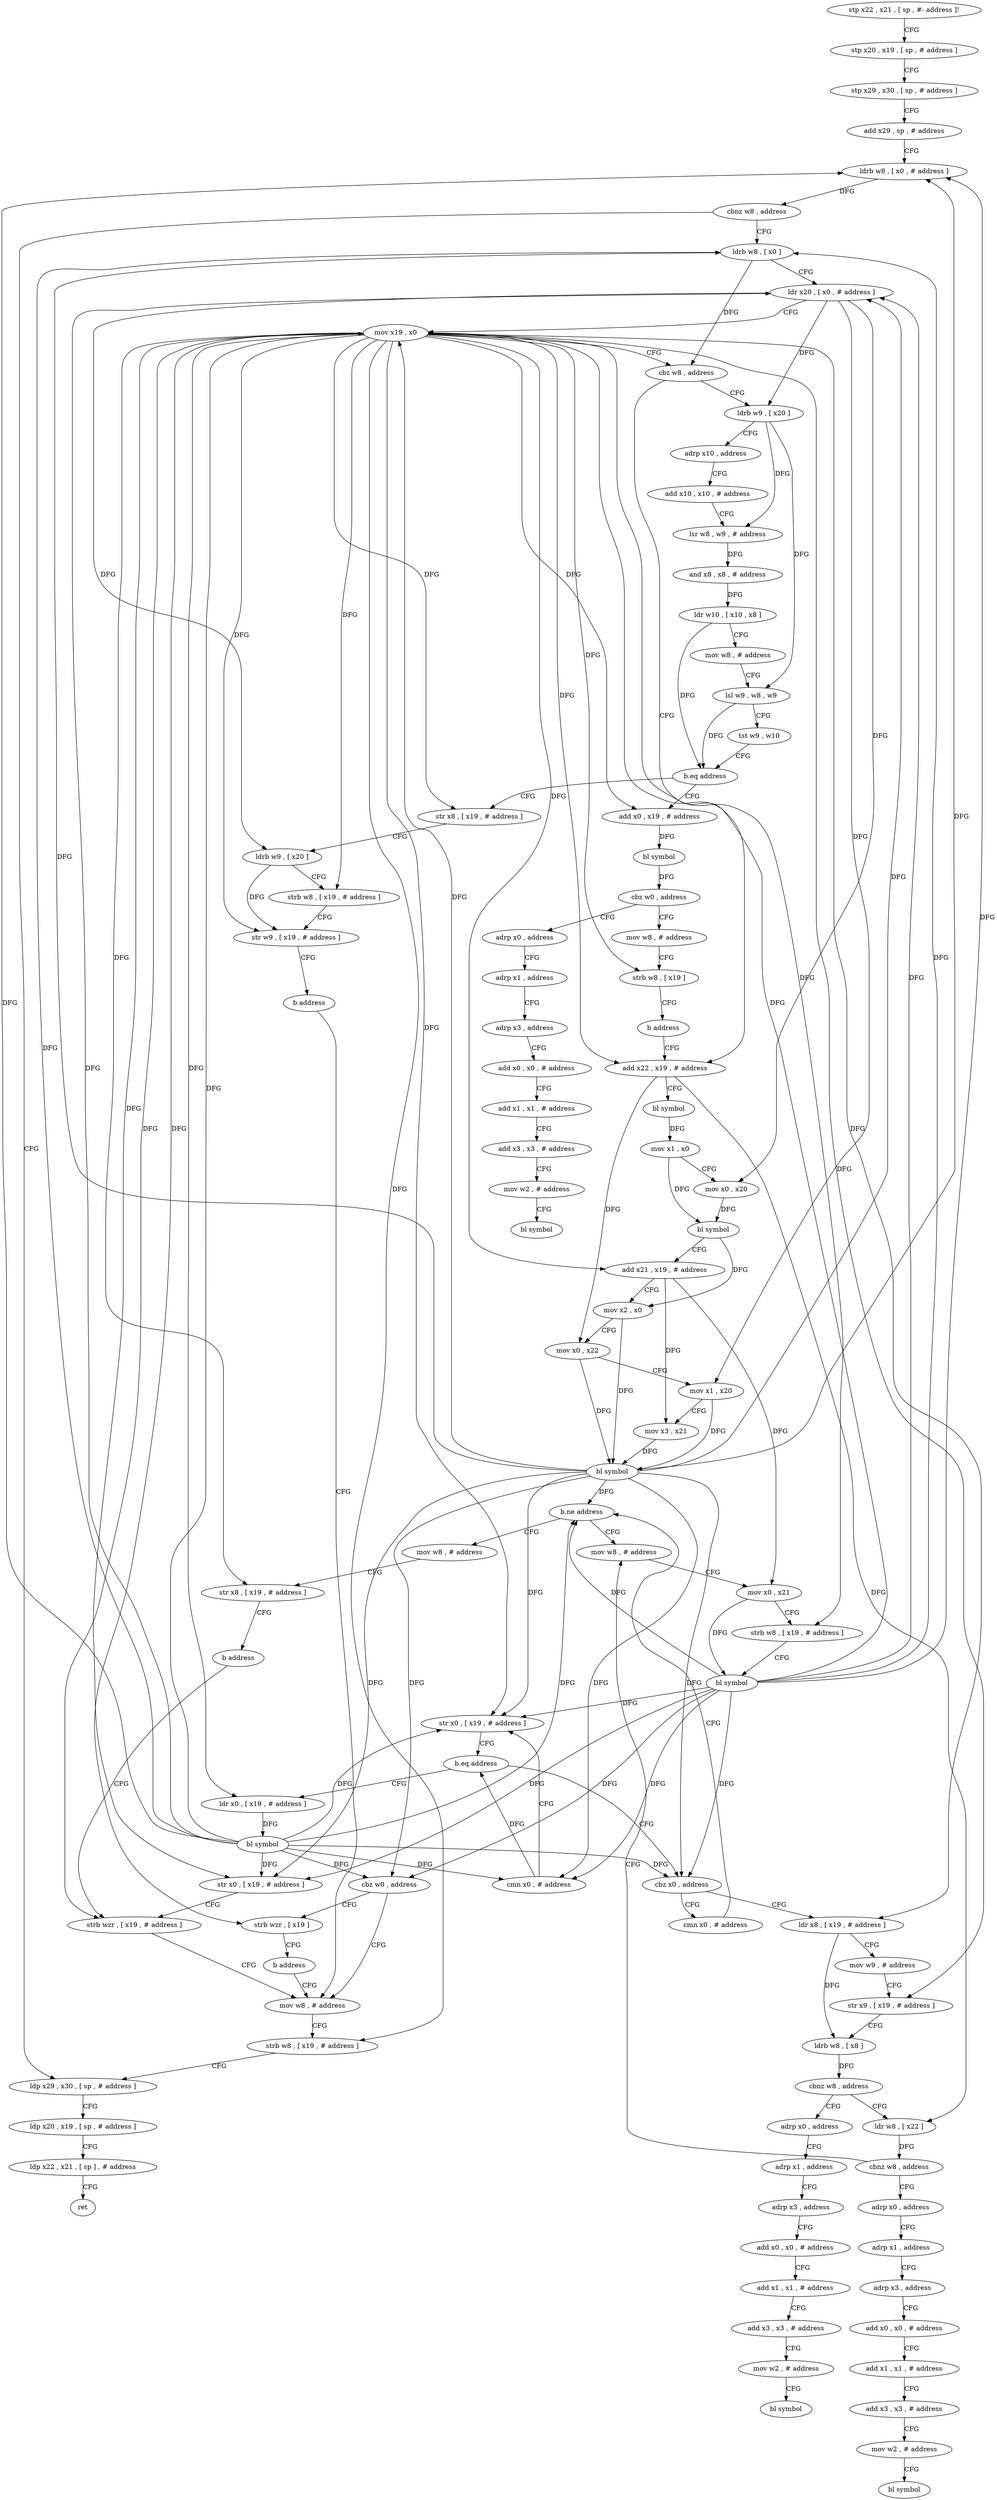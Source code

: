 digraph "func" {
"4286064" [label = "stp x22 , x21 , [ sp , #- address ]!" ]
"4286068" [label = "stp x20 , x19 , [ sp , # address ]" ]
"4286072" [label = "stp x29 , x30 , [ sp , # address ]" ]
"4286076" [label = "add x29 , sp , # address" ]
"4286080" [label = "ldrb w8 , [ x0 , # address ]" ]
"4286084" [label = "cbnz w8 , address" ]
"4286324" [label = "ldp x29 , x30 , [ sp , # address ]" ]
"4286088" [label = "ldrb w8 , [ x0 ]" ]
"4286328" [label = "ldp x20 , x19 , [ sp , # address ]" ]
"4286332" [label = "ldp x22 , x21 , [ sp ] , # address" ]
"4286336" [label = "ret" ]
"4286092" [label = "ldr x20 , [ x0 , # address ]" ]
"4286096" [label = "mov x19 , x0" ]
"4286100" [label = "cbz w8 , address" ]
"4286184" [label = "ldrb w9 , [ x20 ]" ]
"4286104" [label = "add x22 , x19 , # address" ]
"4286188" [label = "adrp x10 , address" ]
"4286192" [label = "add x10 , x10 , # address" ]
"4286196" [label = "lsr w8 , w9 , # address" ]
"4286200" [label = "and x8 , x8 , # address" ]
"4286204" [label = "ldr w10 , [ x10 , x8 ]" ]
"4286208" [label = "mov w8 , # address" ]
"4286212" [label = "lsl w9 , w8 , w9" ]
"4286216" [label = "tst w9 , w10" ]
"4286220" [label = "b.eq address" ]
"4286340" [label = "add x0 , x19 , # address" ]
"4286224" [label = "str x8 , [ x19 , # address ]" ]
"4286108" [label = "bl symbol" ]
"4286112" [label = "mov x1 , x0" ]
"4286116" [label = "mov x0 , x20" ]
"4286120" [label = "bl symbol" ]
"4286124" [label = "add x21 , x19 , # address" ]
"4286128" [label = "mov x2 , x0" ]
"4286132" [label = "mov x0 , x22" ]
"4286136" [label = "mov x1 , x20" ]
"4286140" [label = "mov x3 , x21" ]
"4286144" [label = "bl symbol" ]
"4286148" [label = "cmn x0 , # address" ]
"4286152" [label = "str x0 , [ x19 , # address ]" ]
"4286156" [label = "b.eq address" ]
"4286300" [label = "ldr x0 , [ x19 , # address ]" ]
"4286160" [label = "cbz x0 , address" ]
"4286344" [label = "bl symbol" ]
"4286348" [label = "cbz w0 , address" ]
"4286428" [label = "adrp x0 , address" ]
"4286352" [label = "mov w8 , # address" ]
"4286228" [label = "ldrb w9 , [ x20 ]" ]
"4286232" [label = "strb w8 , [ x19 , # address ]" ]
"4286236" [label = "str w9 , [ x19 , # address ]" ]
"4286240" [label = "b address" ]
"4286316" [label = "mov w8 , # address" ]
"4286304" [label = "bl symbol" ]
"4286308" [label = "str x0 , [ x19 , # address ]" ]
"4286312" [label = "strb wzr , [ x19 , # address ]" ]
"4286244" [label = "ldr x8 , [ x19 , # address ]" ]
"4286164" [label = "cmn x0 , # address" ]
"4286432" [label = "adrp x1 , address" ]
"4286436" [label = "adrp x3 , address" ]
"4286440" [label = "add x0 , x0 , # address" ]
"4286444" [label = "add x1 , x1 , # address" ]
"4286448" [label = "add x3 , x3 , # address" ]
"4286452" [label = "mov w2 , # address" ]
"4286456" [label = "bl symbol" ]
"4286356" [label = "strb w8 , [ x19 ]" ]
"4286360" [label = "b address" ]
"4286320" [label = "strb w8 , [ x19 , # address ]" ]
"4286248" [label = "mov w9 , # address" ]
"4286252" [label = "str x9 , [ x19 , # address ]" ]
"4286256" [label = "ldrb w8 , [ x8 ]" ]
"4286260" [label = "cbnz w8 , address" ]
"4286364" [label = "adrp x0 , address" ]
"4286264" [label = "ldr w8 , [ x22 ]" ]
"4286168" [label = "b.ne address" ]
"4286272" [label = "mov w8 , # address" ]
"4286172" [label = "mov w8 , # address" ]
"4286368" [label = "adrp x1 , address" ]
"4286372" [label = "adrp x3 , address" ]
"4286376" [label = "add x0 , x0 , # address" ]
"4286380" [label = "add x1 , x1 , # address" ]
"4286384" [label = "add x3 , x3 , # address" ]
"4286388" [label = "mov w2 , # address" ]
"4286392" [label = "bl symbol" ]
"4286268" [label = "cbnz w8 , address" ]
"4286396" [label = "adrp x0 , address" ]
"4286276" [label = "mov x0 , x21" ]
"4286280" [label = "strb w8 , [ x19 , # address ]" ]
"4286284" [label = "bl symbol" ]
"4286288" [label = "cbz w0 , address" ]
"4286292" [label = "strb wzr , [ x19 ]" ]
"4286176" [label = "str x8 , [ x19 , # address ]" ]
"4286180" [label = "b address" ]
"4286400" [label = "adrp x1 , address" ]
"4286404" [label = "adrp x3 , address" ]
"4286408" [label = "add x0 , x0 , # address" ]
"4286412" [label = "add x1 , x1 , # address" ]
"4286416" [label = "add x3 , x3 , # address" ]
"4286420" [label = "mov w2 , # address" ]
"4286424" [label = "bl symbol" ]
"4286296" [label = "b address" ]
"4286064" -> "4286068" [ label = "CFG" ]
"4286068" -> "4286072" [ label = "CFG" ]
"4286072" -> "4286076" [ label = "CFG" ]
"4286076" -> "4286080" [ label = "CFG" ]
"4286080" -> "4286084" [ label = "DFG" ]
"4286084" -> "4286324" [ label = "CFG" ]
"4286084" -> "4286088" [ label = "CFG" ]
"4286324" -> "4286328" [ label = "CFG" ]
"4286088" -> "4286092" [ label = "CFG" ]
"4286088" -> "4286100" [ label = "DFG" ]
"4286328" -> "4286332" [ label = "CFG" ]
"4286332" -> "4286336" [ label = "CFG" ]
"4286092" -> "4286096" [ label = "CFG" ]
"4286092" -> "4286184" [ label = "DFG" ]
"4286092" -> "4286116" [ label = "DFG" ]
"4286092" -> "4286136" [ label = "DFG" ]
"4286092" -> "4286228" [ label = "DFG" ]
"4286096" -> "4286100" [ label = "CFG" ]
"4286096" -> "4286104" [ label = "DFG" ]
"4286096" -> "4286124" [ label = "DFG" ]
"4286096" -> "4286152" [ label = "DFG" ]
"4286096" -> "4286340" [ label = "DFG" ]
"4286096" -> "4286224" [ label = "DFG" ]
"4286096" -> "4286232" [ label = "DFG" ]
"4286096" -> "4286236" [ label = "DFG" ]
"4286096" -> "4286300" [ label = "DFG" ]
"4286096" -> "4286308" [ label = "DFG" ]
"4286096" -> "4286356" [ label = "DFG" ]
"4286096" -> "4286320" [ label = "DFG" ]
"4286096" -> "4286312" [ label = "DFG" ]
"4286096" -> "4286244" [ label = "DFG" ]
"4286096" -> "4286252" [ label = "DFG" ]
"4286096" -> "4286280" [ label = "DFG" ]
"4286096" -> "4286176" [ label = "DFG" ]
"4286096" -> "4286292" [ label = "DFG" ]
"4286100" -> "4286184" [ label = "CFG" ]
"4286100" -> "4286104" [ label = "CFG" ]
"4286184" -> "4286188" [ label = "CFG" ]
"4286184" -> "4286196" [ label = "DFG" ]
"4286184" -> "4286212" [ label = "DFG" ]
"4286104" -> "4286108" [ label = "CFG" ]
"4286104" -> "4286132" [ label = "DFG" ]
"4286104" -> "4286264" [ label = "DFG" ]
"4286188" -> "4286192" [ label = "CFG" ]
"4286192" -> "4286196" [ label = "CFG" ]
"4286196" -> "4286200" [ label = "DFG" ]
"4286200" -> "4286204" [ label = "DFG" ]
"4286204" -> "4286208" [ label = "CFG" ]
"4286204" -> "4286220" [ label = "DFG" ]
"4286208" -> "4286212" [ label = "CFG" ]
"4286212" -> "4286216" [ label = "CFG" ]
"4286212" -> "4286220" [ label = "DFG" ]
"4286216" -> "4286220" [ label = "CFG" ]
"4286220" -> "4286340" [ label = "CFG" ]
"4286220" -> "4286224" [ label = "CFG" ]
"4286340" -> "4286344" [ label = "DFG" ]
"4286224" -> "4286228" [ label = "CFG" ]
"4286108" -> "4286112" [ label = "DFG" ]
"4286112" -> "4286116" [ label = "CFG" ]
"4286112" -> "4286120" [ label = "DFG" ]
"4286116" -> "4286120" [ label = "DFG" ]
"4286120" -> "4286124" [ label = "CFG" ]
"4286120" -> "4286128" [ label = "DFG" ]
"4286124" -> "4286128" [ label = "CFG" ]
"4286124" -> "4286140" [ label = "DFG" ]
"4286124" -> "4286276" [ label = "DFG" ]
"4286128" -> "4286132" [ label = "CFG" ]
"4286128" -> "4286144" [ label = "DFG" ]
"4286132" -> "4286136" [ label = "CFG" ]
"4286132" -> "4286144" [ label = "DFG" ]
"4286136" -> "4286140" [ label = "CFG" ]
"4286136" -> "4286144" [ label = "DFG" ]
"4286140" -> "4286144" [ label = "DFG" ]
"4286144" -> "4286148" [ label = "DFG" ]
"4286144" -> "4286080" [ label = "DFG" ]
"4286144" -> "4286088" [ label = "DFG" ]
"4286144" -> "4286092" [ label = "DFG" ]
"4286144" -> "4286096" [ label = "DFG" ]
"4286144" -> "4286152" [ label = "DFG" ]
"4286144" -> "4286308" [ label = "DFG" ]
"4286144" -> "4286160" [ label = "DFG" ]
"4286144" -> "4286168" [ label = "DFG" ]
"4286144" -> "4286288" [ label = "DFG" ]
"4286148" -> "4286152" [ label = "CFG" ]
"4286148" -> "4286156" [ label = "DFG" ]
"4286152" -> "4286156" [ label = "CFG" ]
"4286156" -> "4286300" [ label = "CFG" ]
"4286156" -> "4286160" [ label = "CFG" ]
"4286300" -> "4286304" [ label = "DFG" ]
"4286160" -> "4286244" [ label = "CFG" ]
"4286160" -> "4286164" [ label = "CFG" ]
"4286344" -> "4286348" [ label = "DFG" ]
"4286348" -> "4286428" [ label = "CFG" ]
"4286348" -> "4286352" [ label = "CFG" ]
"4286428" -> "4286432" [ label = "CFG" ]
"4286352" -> "4286356" [ label = "CFG" ]
"4286228" -> "4286232" [ label = "CFG" ]
"4286228" -> "4286236" [ label = "DFG" ]
"4286232" -> "4286236" [ label = "CFG" ]
"4286236" -> "4286240" [ label = "CFG" ]
"4286240" -> "4286316" [ label = "CFG" ]
"4286316" -> "4286320" [ label = "CFG" ]
"4286304" -> "4286308" [ label = "DFG" ]
"4286304" -> "4286080" [ label = "DFG" ]
"4286304" -> "4286088" [ label = "DFG" ]
"4286304" -> "4286092" [ label = "DFG" ]
"4286304" -> "4286096" [ label = "DFG" ]
"4286304" -> "4286148" [ label = "DFG" ]
"4286304" -> "4286152" [ label = "DFG" ]
"4286304" -> "4286160" [ label = "DFG" ]
"4286304" -> "4286168" [ label = "DFG" ]
"4286304" -> "4286288" [ label = "DFG" ]
"4286308" -> "4286312" [ label = "CFG" ]
"4286312" -> "4286316" [ label = "CFG" ]
"4286244" -> "4286248" [ label = "CFG" ]
"4286244" -> "4286256" [ label = "DFG" ]
"4286164" -> "4286168" [ label = "CFG" ]
"4286432" -> "4286436" [ label = "CFG" ]
"4286436" -> "4286440" [ label = "CFG" ]
"4286440" -> "4286444" [ label = "CFG" ]
"4286444" -> "4286448" [ label = "CFG" ]
"4286448" -> "4286452" [ label = "CFG" ]
"4286452" -> "4286456" [ label = "CFG" ]
"4286356" -> "4286360" [ label = "CFG" ]
"4286360" -> "4286104" [ label = "CFG" ]
"4286320" -> "4286324" [ label = "CFG" ]
"4286248" -> "4286252" [ label = "CFG" ]
"4286252" -> "4286256" [ label = "CFG" ]
"4286256" -> "4286260" [ label = "DFG" ]
"4286260" -> "4286364" [ label = "CFG" ]
"4286260" -> "4286264" [ label = "CFG" ]
"4286364" -> "4286368" [ label = "CFG" ]
"4286264" -> "4286268" [ label = "DFG" ]
"4286168" -> "4286272" [ label = "CFG" ]
"4286168" -> "4286172" [ label = "CFG" ]
"4286272" -> "4286276" [ label = "CFG" ]
"4286172" -> "4286176" [ label = "CFG" ]
"4286368" -> "4286372" [ label = "CFG" ]
"4286372" -> "4286376" [ label = "CFG" ]
"4286376" -> "4286380" [ label = "CFG" ]
"4286380" -> "4286384" [ label = "CFG" ]
"4286384" -> "4286388" [ label = "CFG" ]
"4286388" -> "4286392" [ label = "CFG" ]
"4286268" -> "4286396" [ label = "CFG" ]
"4286268" -> "4286272" [ label = "CFG" ]
"4286396" -> "4286400" [ label = "CFG" ]
"4286276" -> "4286280" [ label = "CFG" ]
"4286276" -> "4286284" [ label = "DFG" ]
"4286280" -> "4286284" [ label = "CFG" ]
"4286284" -> "4286288" [ label = "DFG" ]
"4286284" -> "4286080" [ label = "DFG" ]
"4286284" -> "4286088" [ label = "DFG" ]
"4286284" -> "4286092" [ label = "DFG" ]
"4286284" -> "4286096" [ label = "DFG" ]
"4286284" -> "4286148" [ label = "DFG" ]
"4286284" -> "4286152" [ label = "DFG" ]
"4286284" -> "4286308" [ label = "DFG" ]
"4286284" -> "4286160" [ label = "DFG" ]
"4286284" -> "4286168" [ label = "DFG" ]
"4286288" -> "4286316" [ label = "CFG" ]
"4286288" -> "4286292" [ label = "CFG" ]
"4286292" -> "4286296" [ label = "CFG" ]
"4286176" -> "4286180" [ label = "CFG" ]
"4286180" -> "4286312" [ label = "CFG" ]
"4286400" -> "4286404" [ label = "CFG" ]
"4286404" -> "4286408" [ label = "CFG" ]
"4286408" -> "4286412" [ label = "CFG" ]
"4286412" -> "4286416" [ label = "CFG" ]
"4286416" -> "4286420" [ label = "CFG" ]
"4286420" -> "4286424" [ label = "CFG" ]
"4286296" -> "4286316" [ label = "CFG" ]
}
